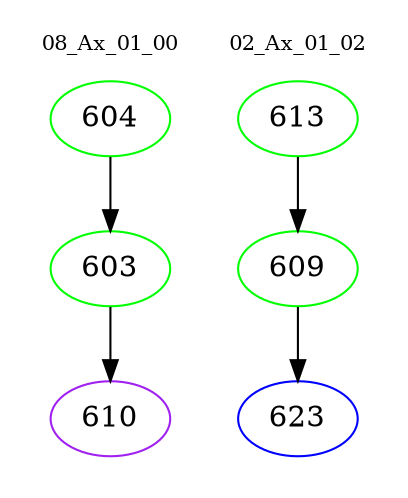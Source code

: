 digraph{
subgraph cluster_0 {
color = white
label = "08_Ax_01_00";
fontsize=10;
T0_604 [label="604", color="green"]
T0_604 -> T0_603 [color="black"]
T0_603 [label="603", color="green"]
T0_603 -> T0_610 [color="black"]
T0_610 [label="610", color="purple"]
}
subgraph cluster_1 {
color = white
label = "02_Ax_01_02";
fontsize=10;
T1_613 [label="613", color="green"]
T1_613 -> T1_609 [color="black"]
T1_609 [label="609", color="green"]
T1_609 -> T1_623 [color="black"]
T1_623 [label="623", color="blue"]
}
}
